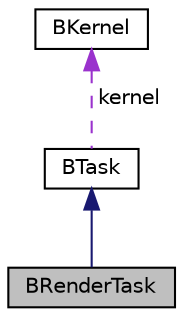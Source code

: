 digraph "BRenderTask"
{
 // LATEX_PDF_SIZE
  edge [fontname="Helvetica",fontsize="10",labelfontname="Helvetica",labelfontsize="10"];
  node [fontname="Helvetica",fontsize="10",shape=record];
  Node1 [label="BRenderTask",height=0.2,width=0.4,color="black", fillcolor="grey75", style="filled", fontcolor="black",tooltip=" "];
  Node2 -> Node1 [dir="back",color="midnightblue",fontsize="10",style="solid",fontname="Helvetica"];
  Node2 [label="BTask",height=0.2,width=0.4,color="black", fillcolor="white", style="filled",URL="$class_b_task.html",tooltip=" "];
  Node3 -> Node2 [dir="back",color="darkorchid3",fontsize="10",style="dashed",label=" kernel" ,fontname="Helvetica"];
  Node3 [label="BKernel",height=0.2,width=0.4,color="black", fillcolor="white", style="filled",URL="$class_b_kernel.html",tooltip=" "];
}
